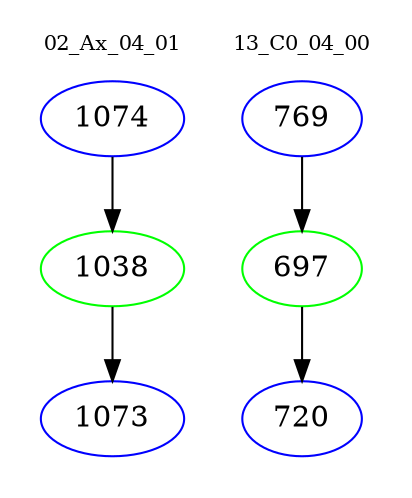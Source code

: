digraph{
subgraph cluster_0 {
color = white
label = "02_Ax_04_01";
fontsize=10;
T0_1074 [label="1074", color="blue"]
T0_1074 -> T0_1038 [color="black"]
T0_1038 [label="1038", color="green"]
T0_1038 -> T0_1073 [color="black"]
T0_1073 [label="1073", color="blue"]
}
subgraph cluster_1 {
color = white
label = "13_C0_04_00";
fontsize=10;
T1_769 [label="769", color="blue"]
T1_769 -> T1_697 [color="black"]
T1_697 [label="697", color="green"]
T1_697 -> T1_720 [color="black"]
T1_720 [label="720", color="blue"]
}
}
